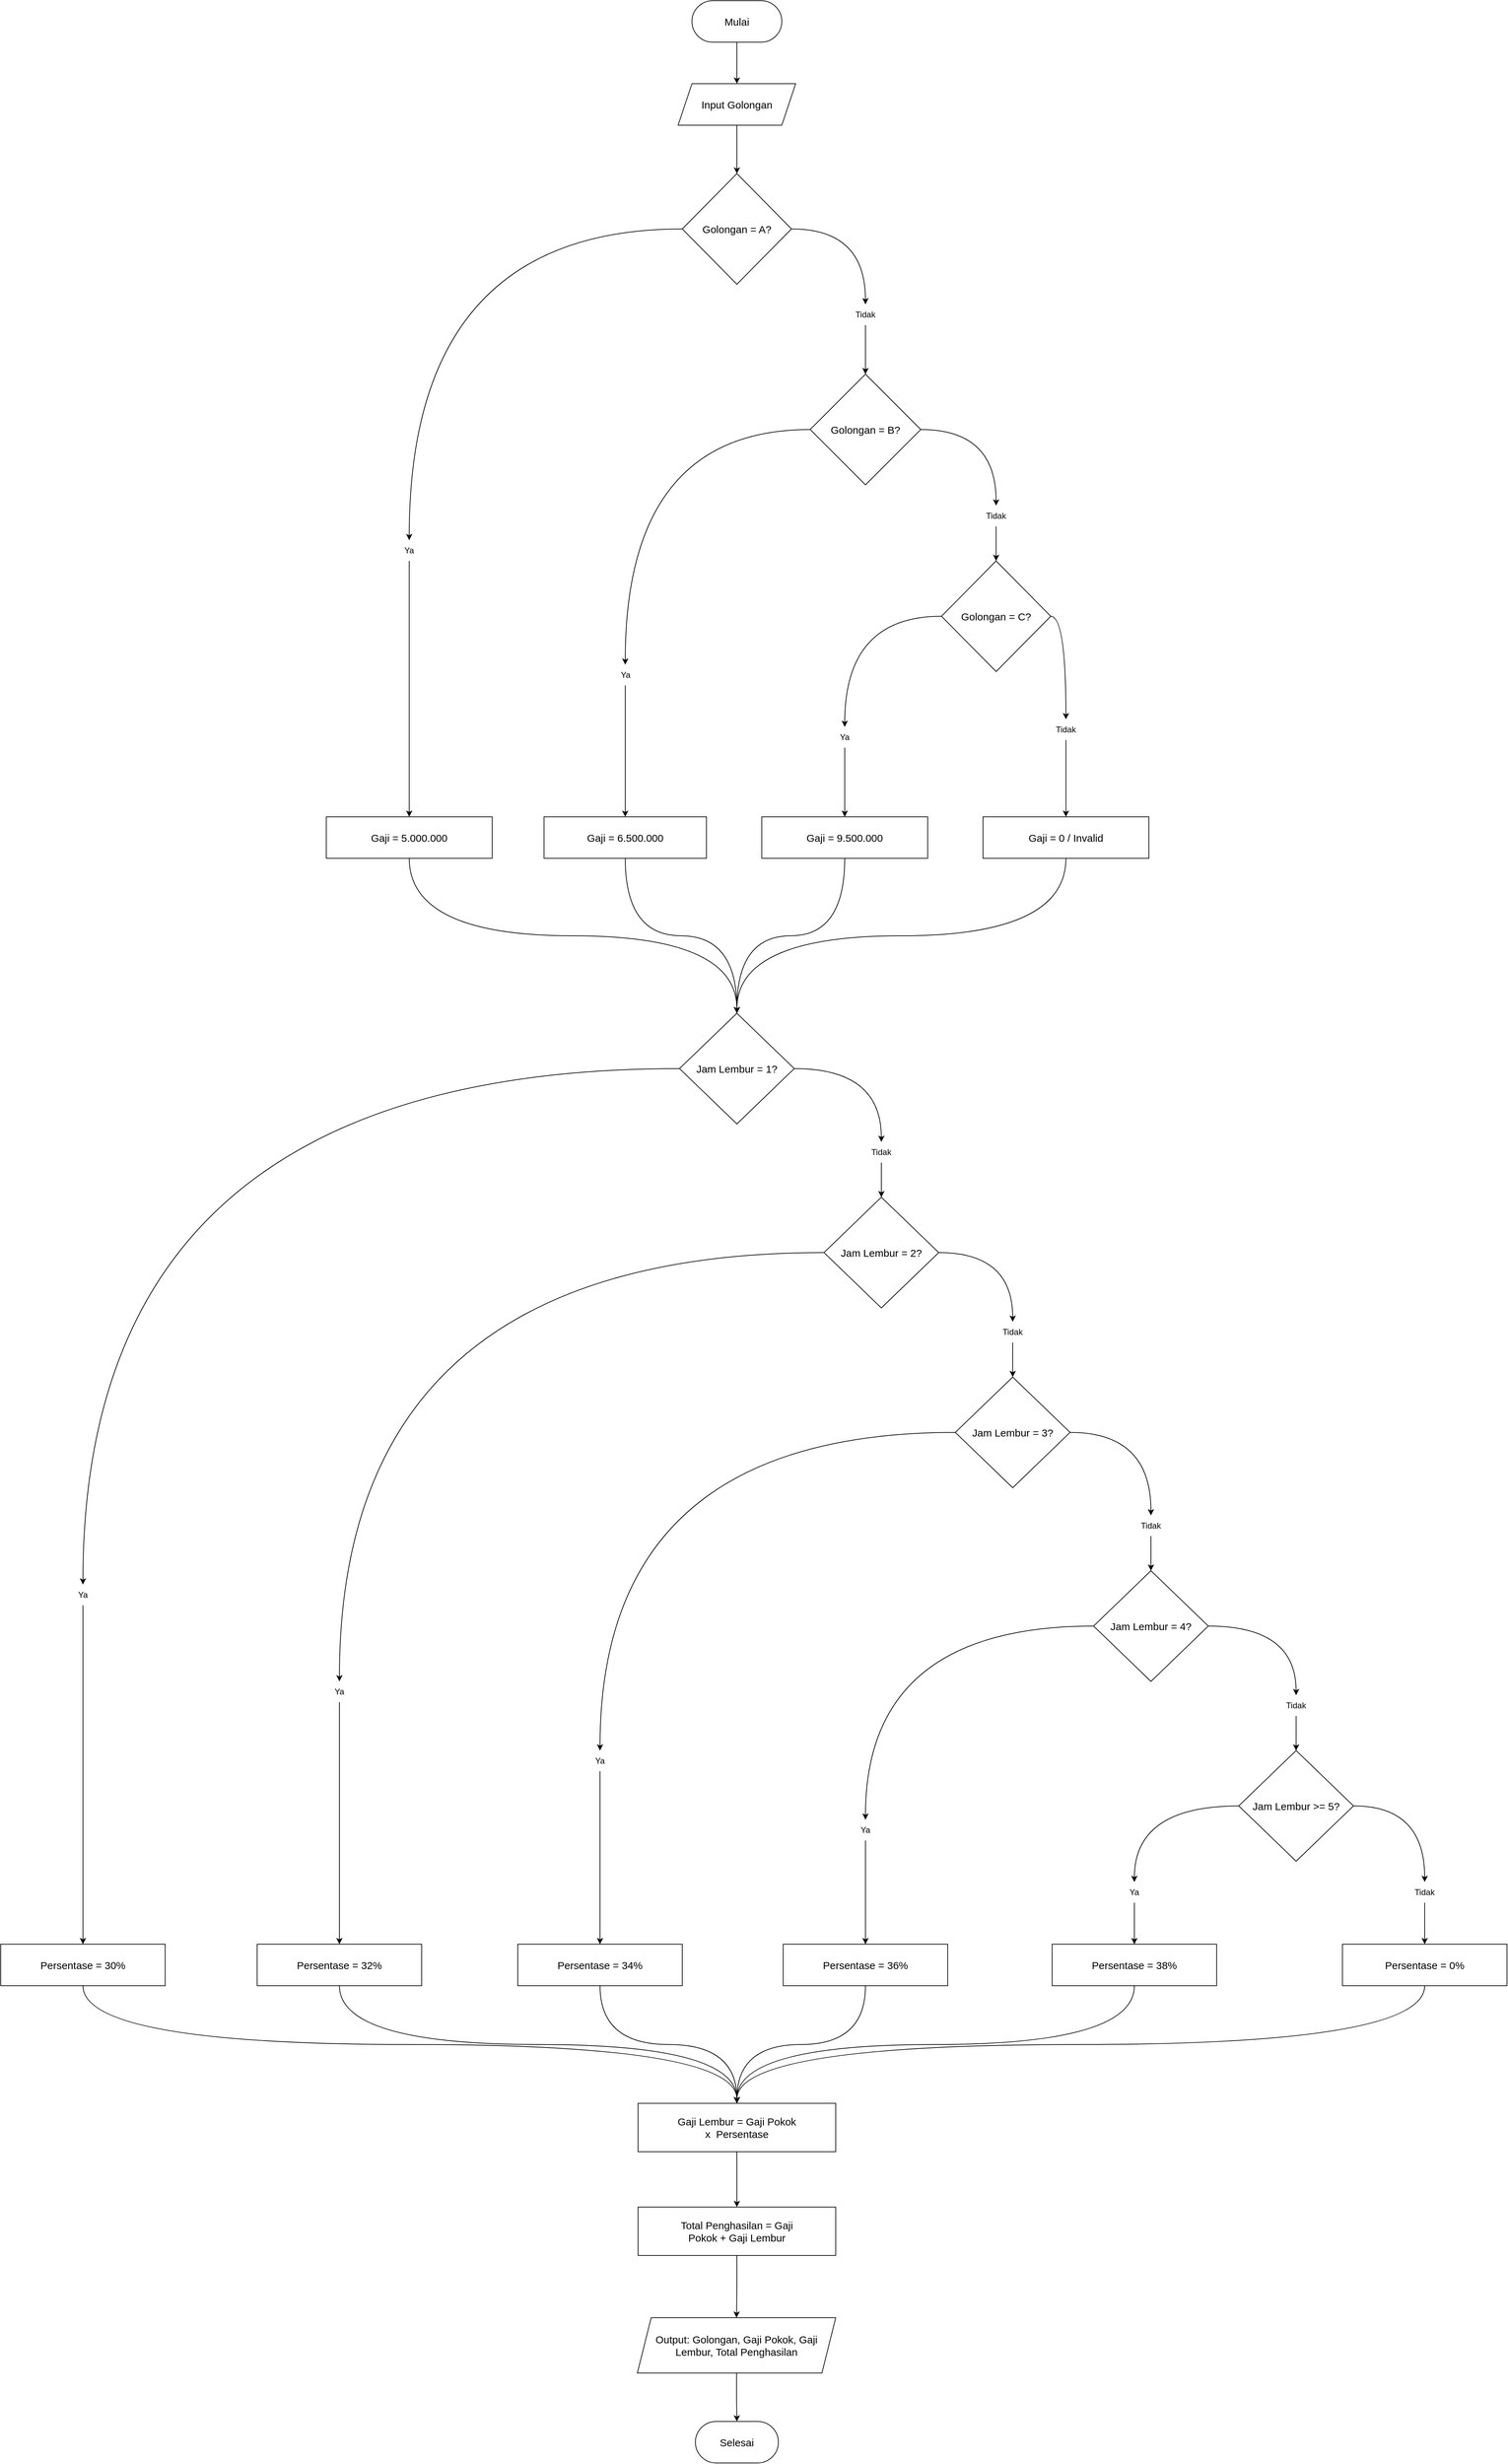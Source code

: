 <mxfile version="28.2.8">
  <diagram name="Page-1" id="UwBWOIQTeAo4LYeOZIxf">
    <mxGraphModel dx="2798" dy="1480" grid="1" gridSize="10" guides="1" tooltips="1" connect="1" arrows="1" fold="1" page="1" pageScale="1" pageWidth="827" pageHeight="1169" math="0" shadow="0">
      <root>
        <mxCell id="0" />
        <mxCell id="1" parent="0" />
        <mxCell id="pyN2dDHNcmE_-hGfzLAD-3" value="&lt;font style=&quot;font-size: 15px;&quot;&gt;Mulai&lt;/font&gt;" style="rounded=1;whiteSpace=wrap;html=1;arcSize=50;" parent="1" vertex="1">
          <mxGeometry x="349" y="130" width="130" height="60" as="geometry" />
        </mxCell>
        <mxCell id="pyN2dDHNcmE_-hGfzLAD-12" value="" style="edgeStyle=orthogonalEdgeStyle;rounded=0;orthogonalLoop=1;jettySize=auto;html=1;" parent="1" source="pyN2dDHNcmE_-hGfzLAD-4" target="pyN2dDHNcmE_-hGfzLAD-11" edge="1">
          <mxGeometry relative="1" as="geometry" />
        </mxCell>
        <mxCell id="pyN2dDHNcmE_-hGfzLAD-4" value="Input Golongan" style="shape=parallelogram;perimeter=parallelogramPerimeter;whiteSpace=wrap;html=1;fixedSize=1;fontSize=15;" parent="1" vertex="1">
          <mxGeometry x="329" y="250" width="170" height="60" as="geometry" />
        </mxCell>
        <mxCell id="pyN2dDHNcmE_-hGfzLAD-7" value="" style="endArrow=classic;html=1;rounded=0;exitX=0.5;exitY=1;exitDx=0;exitDy=0;entryX=0.5;entryY=0;entryDx=0;entryDy=0;" parent="1" source="pyN2dDHNcmE_-hGfzLAD-3" target="pyN2dDHNcmE_-hGfzLAD-4" edge="1">
          <mxGeometry width="50" height="50" relative="1" as="geometry">
            <mxPoint x="330" y="430" as="sourcePoint" />
            <mxPoint x="380" y="380" as="targetPoint" />
          </mxGeometry>
        </mxCell>
        <mxCell id="pyN2dDHNcmE_-hGfzLAD-14" value="" style="edgeStyle=orthogonalEdgeStyle;rounded=0;orthogonalLoop=1;jettySize=auto;html=1;curved=1;" parent="1" source="pyN2dDHNcmE_-hGfzLAD-18" target="pyN2dDHNcmE_-hGfzLAD-13" edge="1">
          <mxGeometry relative="1" as="geometry" />
        </mxCell>
        <mxCell id="pyN2dDHNcmE_-hGfzLAD-23" value="" style="edgeStyle=orthogonalEdgeStyle;rounded=0;orthogonalLoop=1;jettySize=auto;html=1;curved=1;" parent="1" source="pyN2dDHNcmE_-hGfzLAD-106" target="pyN2dDHNcmE_-hGfzLAD-22" edge="1">
          <mxGeometry relative="1" as="geometry" />
        </mxCell>
        <mxCell id="pyN2dDHNcmE_-hGfzLAD-11" value="Golongan = A?" style="rhombus;whiteSpace=wrap;html=1;fontSize=15;" parent="1" vertex="1">
          <mxGeometry x="335" y="380" width="158" height="160" as="geometry" />
        </mxCell>
        <mxCell id="pyN2dDHNcmE_-hGfzLAD-17" value="" style="edgeStyle=orthogonalEdgeStyle;rounded=0;orthogonalLoop=1;jettySize=auto;html=1;curved=1;" parent="1" source="pyN2dDHNcmE_-hGfzLAD-20" target="pyN2dDHNcmE_-hGfzLAD-16" edge="1">
          <mxGeometry relative="1" as="geometry" />
        </mxCell>
        <mxCell id="pyN2dDHNcmE_-hGfzLAD-25" value="" style="edgeStyle=orthogonalEdgeStyle;rounded=0;orthogonalLoop=1;jettySize=auto;html=1;curved=1;" parent="1" source="pyN2dDHNcmE_-hGfzLAD-108" target="pyN2dDHNcmE_-hGfzLAD-24" edge="1">
          <mxGeometry relative="1" as="geometry" />
        </mxCell>
        <mxCell id="pyN2dDHNcmE_-hGfzLAD-13" value="Golongan = B?" style="rhombus;whiteSpace=wrap;html=1;fontSize=15;" parent="1" vertex="1">
          <mxGeometry x="520" y="670" width="160" height="160" as="geometry" />
        </mxCell>
        <mxCell id="pyN2dDHNcmE_-hGfzLAD-27" value="" style="edgeStyle=orthogonalEdgeStyle;rounded=0;orthogonalLoop=1;jettySize=auto;html=1;curved=1;" parent="1" source="pyN2dDHNcmE_-hGfzLAD-110" target="pyN2dDHNcmE_-hGfzLAD-26" edge="1">
          <mxGeometry relative="1" as="geometry" />
        </mxCell>
        <mxCell id="pyN2dDHNcmE_-hGfzLAD-29" value="" style="edgeStyle=orthogonalEdgeStyle;rounded=0;orthogonalLoop=1;jettySize=auto;html=1;curved=1;exitX=0.5;exitY=1;exitDx=0;exitDy=0;" parent="1" source="pyN2dDHNcmE_-hGfzLAD-122" target="pyN2dDHNcmE_-hGfzLAD-28" edge="1">
          <mxGeometry relative="1" as="geometry" />
        </mxCell>
        <mxCell id="pyN2dDHNcmE_-hGfzLAD-16" value="Golongan = C?" style="rhombus;whiteSpace=wrap;html=1;fontSize=15;" parent="1" vertex="1">
          <mxGeometry x="710" y="940" width="158" height="160" as="geometry" />
        </mxCell>
        <mxCell id="pyN2dDHNcmE_-hGfzLAD-19" value="" style="edgeStyle=orthogonalEdgeStyle;rounded=0;orthogonalLoop=1;jettySize=auto;html=1;curved=1;" parent="1" source="pyN2dDHNcmE_-hGfzLAD-11" target="pyN2dDHNcmE_-hGfzLAD-18" edge="1">
          <mxGeometry relative="1" as="geometry">
            <mxPoint x="482" y="440" as="sourcePoint" />
            <mxPoint x="578" y="630" as="targetPoint" />
          </mxGeometry>
        </mxCell>
        <mxCell id="pyN2dDHNcmE_-hGfzLAD-18" value="Tidak" style="text;html=1;align=center;verticalAlign=middle;whiteSpace=wrap;rounded=0;" parent="1" vertex="1">
          <mxGeometry x="570" y="569" width="60" height="30" as="geometry" />
        </mxCell>
        <mxCell id="pyN2dDHNcmE_-hGfzLAD-21" value="" style="edgeStyle=orthogonalEdgeStyle;rounded=0;orthogonalLoop=1;jettySize=auto;html=1;curved=1;" parent="1" source="pyN2dDHNcmE_-hGfzLAD-13" target="pyN2dDHNcmE_-hGfzLAD-20" edge="1">
          <mxGeometry relative="1" as="geometry">
            <mxPoint x="646" y="700" as="sourcePoint" />
            <mxPoint x="738" y="810" as="targetPoint" />
          </mxGeometry>
        </mxCell>
        <mxCell id="pyN2dDHNcmE_-hGfzLAD-20" value="Tidak" style="text;html=1;align=center;verticalAlign=middle;whiteSpace=wrap;rounded=0;" parent="1" vertex="1">
          <mxGeometry x="759" y="860" width="60" height="30" as="geometry" />
        </mxCell>
        <mxCell id="pyN2dDHNcmE_-hGfzLAD-22" value="Gaji = 5.000.000" style="whiteSpace=wrap;html=1;fontSize=15;" parent="1" vertex="1">
          <mxGeometry x="-180" y="1310" width="240" height="60" as="geometry" />
        </mxCell>
        <mxCell id="pyN2dDHNcmE_-hGfzLAD-42" value="" style="edgeStyle=orthogonalEdgeStyle;rounded=0;orthogonalLoop=1;jettySize=auto;html=1;curved=1;exitX=0.5;exitY=1;exitDx=0;exitDy=0;entryX=0.5;entryY=0;entryDx=0;entryDy=0;" parent="1" source="pyN2dDHNcmE_-hGfzLAD-24" target="pyN2dDHNcmE_-hGfzLAD-48" edge="1">
          <mxGeometry relative="1" as="geometry">
            <mxPoint x="404.144" y="1578.2" as="targetPoint" />
          </mxGeometry>
        </mxCell>
        <mxCell id="pyN2dDHNcmE_-hGfzLAD-24" value="Gaji = 6.500.000" style="whiteSpace=wrap;html=1;fontSize=15;" parent="1" vertex="1">
          <mxGeometry x="135" y="1310" width="235" height="60" as="geometry" />
        </mxCell>
        <mxCell id="pyN2dDHNcmE_-hGfzLAD-37" value="" style="edgeStyle=orthogonalEdgeStyle;rounded=0;orthogonalLoop=1;jettySize=auto;html=1;curved=1;exitX=0.5;exitY=1;exitDx=0;exitDy=0;entryX=0.5;entryY=0;entryDx=0;entryDy=0;" parent="1" source="pyN2dDHNcmE_-hGfzLAD-26" target="pyN2dDHNcmE_-hGfzLAD-48" edge="1">
          <mxGeometry relative="1" as="geometry">
            <mxPoint x="434.944" y="1577.66" as="targetPoint" />
          </mxGeometry>
        </mxCell>
        <mxCell id="pyN2dDHNcmE_-hGfzLAD-26" value="Gaji = 9.500.000" style="whiteSpace=wrap;html=1;fontSize=15;" parent="1" vertex="1">
          <mxGeometry x="450" y="1310" width="240" height="60" as="geometry" />
        </mxCell>
        <mxCell id="pyN2dDHNcmE_-hGfzLAD-44" value="" style="edgeStyle=orthogonalEdgeStyle;rounded=0;orthogonalLoop=1;jettySize=auto;html=1;curved=1;entryX=0.5;entryY=0;entryDx=0;entryDy=0;exitX=0.5;exitY=1;exitDx=0;exitDy=0;" parent="1" source="pyN2dDHNcmE_-hGfzLAD-28" target="pyN2dDHNcmE_-hGfzLAD-48" edge="1">
          <mxGeometry relative="1" as="geometry">
            <mxPoint x="472.256" y="1578.32" as="targetPoint" />
          </mxGeometry>
        </mxCell>
        <mxCell id="pyN2dDHNcmE_-hGfzLAD-28" value="Gaji = 0 / Invalid" style="whiteSpace=wrap;html=1;fontSize=15;" parent="1" vertex="1">
          <mxGeometry x="770" y="1310" width="240" height="60" as="geometry" />
        </mxCell>
        <mxCell id="pyN2dDHNcmE_-hGfzLAD-34" value="" style="edgeStyle=orthogonalEdgeStyle;rounded=0;orthogonalLoop=1;jettySize=auto;html=1;curved=1;exitX=0.5;exitY=1;exitDx=0;exitDy=0;" parent="1" source="pyN2dDHNcmE_-hGfzLAD-22" target="pyN2dDHNcmE_-hGfzLAD-48" edge="1">
          <mxGeometry relative="1" as="geometry">
            <mxPoint y="1180" as="sourcePoint" />
            <mxPoint x="370" y="1580.0" as="targetPoint" />
          </mxGeometry>
        </mxCell>
        <mxCell id="pyN2dDHNcmE_-hGfzLAD-50" value="" style="edgeStyle=orthogonalEdgeStyle;rounded=0;orthogonalLoop=1;jettySize=auto;html=1;curved=1;" parent="1" source="pyN2dDHNcmE_-hGfzLAD-124" target="pyN2dDHNcmE_-hGfzLAD-49" edge="1">
          <mxGeometry relative="1" as="geometry" />
        </mxCell>
        <mxCell id="pyN2dDHNcmE_-hGfzLAD-59" value="" style="edgeStyle=orthogonalEdgeStyle;rounded=0;orthogonalLoop=1;jettySize=auto;html=1;curved=1;" parent="1" source="pyN2dDHNcmE_-hGfzLAD-112" target="pyN2dDHNcmE_-hGfzLAD-58" edge="1">
          <mxGeometry relative="1" as="geometry" />
        </mxCell>
        <mxCell id="pyN2dDHNcmE_-hGfzLAD-48" value="&lt;font&gt;Jam Lembur = 1?&lt;/font&gt;" style="rhombus;whiteSpace=wrap;html=1;fontSize=15;" parent="1" vertex="1">
          <mxGeometry x="331" y="1594" width="166" height="160" as="geometry" />
        </mxCell>
        <mxCell id="pyN2dDHNcmE_-hGfzLAD-52" value="" style="edgeStyle=orthogonalEdgeStyle;rounded=0;orthogonalLoop=1;jettySize=auto;html=1;curved=1;" parent="1" source="pyN2dDHNcmE_-hGfzLAD-126" target="pyN2dDHNcmE_-hGfzLAD-51" edge="1">
          <mxGeometry relative="1" as="geometry" />
        </mxCell>
        <mxCell id="pyN2dDHNcmE_-hGfzLAD-68" value="" style="edgeStyle=orthogonalEdgeStyle;rounded=0;orthogonalLoop=1;jettySize=auto;html=1;curved=1;" parent="1" source="pyN2dDHNcmE_-hGfzLAD-114" target="pyN2dDHNcmE_-hGfzLAD-62" edge="1">
          <mxGeometry relative="1" as="geometry">
            <mxPoint x="370" y="1960" as="targetPoint" />
          </mxGeometry>
        </mxCell>
        <mxCell id="pyN2dDHNcmE_-hGfzLAD-49" value="&lt;font&gt;Jam Lembur = 2?&lt;/font&gt;" style="rhombus;whiteSpace=wrap;html=1;fontSize=15;" parent="1" vertex="1">
          <mxGeometry x="540" y="1860" width="166" height="160" as="geometry" />
        </mxCell>
        <mxCell id="pyN2dDHNcmE_-hGfzLAD-54" value="" style="edgeStyle=orthogonalEdgeStyle;rounded=0;orthogonalLoop=1;jettySize=auto;html=1;curved=1;" parent="1" source="pyN2dDHNcmE_-hGfzLAD-128" target="pyN2dDHNcmE_-hGfzLAD-53" edge="1">
          <mxGeometry relative="1" as="geometry" />
        </mxCell>
        <mxCell id="pyN2dDHNcmE_-hGfzLAD-70" value="" style="edgeStyle=orthogonalEdgeStyle;rounded=0;orthogonalLoop=1;jettySize=auto;html=1;curved=1;entryX=0.5;entryY=0;entryDx=0;entryDy=0;" parent="1" source="pyN2dDHNcmE_-hGfzLAD-116" target="pyN2dDHNcmE_-hGfzLAD-63" edge="1">
          <mxGeometry relative="1" as="geometry">
            <mxPoint x="567.0" y="2200" as="targetPoint" />
          </mxGeometry>
        </mxCell>
        <mxCell id="pyN2dDHNcmE_-hGfzLAD-51" value="&lt;font&gt;Jam Lembur = 3?&lt;/font&gt;" style="rhombus;whiteSpace=wrap;html=1;fontSize=15;" parent="1" vertex="1">
          <mxGeometry x="730" y="2120" width="166" height="160" as="geometry" />
        </mxCell>
        <mxCell id="pyN2dDHNcmE_-hGfzLAD-57" value="" style="edgeStyle=orthogonalEdgeStyle;rounded=0;orthogonalLoop=1;jettySize=auto;html=1;curved=1;" parent="1" source="pyN2dDHNcmE_-hGfzLAD-130" target="pyN2dDHNcmE_-hGfzLAD-56" edge="1">
          <mxGeometry relative="1" as="geometry" />
        </mxCell>
        <mxCell id="pyN2dDHNcmE_-hGfzLAD-72" value="" style="edgeStyle=orthogonalEdgeStyle;rounded=0;orthogonalLoop=1;jettySize=auto;html=1;curved=1;entryX=0.5;entryY=0;entryDx=0;entryDy=0;" parent="1" source="pyN2dDHNcmE_-hGfzLAD-118" target="pyN2dDHNcmE_-hGfzLAD-64" edge="1">
          <mxGeometry relative="1" as="geometry">
            <mxPoint x="767.0" y="2480" as="targetPoint" />
          </mxGeometry>
        </mxCell>
        <mxCell id="pyN2dDHNcmE_-hGfzLAD-53" value="&lt;font&gt;Jam Lembur = 4?&lt;/font&gt;" style="rhombus;whiteSpace=wrap;html=1;fontSize=15;" parent="1" vertex="1">
          <mxGeometry x="930" y="2400" width="166" height="160" as="geometry" />
        </mxCell>
        <mxCell id="pyN2dDHNcmE_-hGfzLAD-74" value="" style="edgeStyle=orthogonalEdgeStyle;rounded=0;orthogonalLoop=1;jettySize=auto;html=1;curved=1;entryX=0.5;entryY=0;entryDx=0;entryDy=0;" parent="1" source="pyN2dDHNcmE_-hGfzLAD-120" target="pyN2dDHNcmE_-hGfzLAD-65" edge="1">
          <mxGeometry relative="1" as="geometry">
            <mxPoint x="977" y="2740" as="targetPoint" />
          </mxGeometry>
        </mxCell>
        <mxCell id="pyN2dDHNcmE_-hGfzLAD-76" value="" style="edgeStyle=orthogonalEdgeStyle;rounded=0;orthogonalLoop=1;jettySize=auto;html=1;curved=1;entryX=0.5;entryY=0;entryDx=0;entryDy=0;exitX=0.5;exitY=1;exitDx=0;exitDy=0;" parent="1" source="pyN2dDHNcmE_-hGfzLAD-132" target="pyN2dDHNcmE_-hGfzLAD-66" edge="1">
          <mxGeometry relative="1" as="geometry">
            <mxPoint x="1469" y="2740" as="targetPoint" />
          </mxGeometry>
        </mxCell>
        <mxCell id="pyN2dDHNcmE_-hGfzLAD-56" value="&lt;font&gt;Jam Lembur &amp;gt;= 5?&lt;/font&gt;" style="rhombus;whiteSpace=wrap;html=1;fontSize=15;" parent="1" vertex="1">
          <mxGeometry x="1140" y="2660" width="166" height="160" as="geometry" />
        </mxCell>
        <mxCell id="pyN2dDHNcmE_-hGfzLAD-79" value="" style="edgeStyle=orthogonalEdgeStyle;rounded=0;orthogonalLoop=1;jettySize=auto;html=1;curved=1;entryX=0.5;entryY=0;entryDx=0;entryDy=0;exitX=0.5;exitY=1;exitDx=0;exitDy=0;" parent="1" source="pyN2dDHNcmE_-hGfzLAD-58" target="pyN2dDHNcmE_-hGfzLAD-77" edge="1">
          <mxGeometry relative="1" as="geometry">
            <mxPoint x="-451" y="3110" as="targetPoint" />
          </mxGeometry>
        </mxCell>
        <mxCell id="pyN2dDHNcmE_-hGfzLAD-58" value="Persentase = 30%" style="whiteSpace=wrap;html=1;fontSize=15;" parent="1" vertex="1">
          <mxGeometry x="-651" y="2940" width="238" height="60" as="geometry" />
        </mxCell>
        <mxCell id="pyN2dDHNcmE_-hGfzLAD-83" value="" style="edgeStyle=orthogonalEdgeStyle;rounded=0;orthogonalLoop=1;jettySize=auto;html=1;curved=1;entryX=0.5;entryY=0;entryDx=0;entryDy=0;exitX=0.5;exitY=1;exitDx=0;exitDy=0;" parent="1" source="pyN2dDHNcmE_-hGfzLAD-62" target="pyN2dDHNcmE_-hGfzLAD-77" edge="1">
          <mxGeometry relative="1" as="geometry">
            <mxPoint x="-91" y="3110" as="targetPoint" />
          </mxGeometry>
        </mxCell>
        <mxCell id="pyN2dDHNcmE_-hGfzLAD-62" value="Persentase = 32%" style="whiteSpace=wrap;html=1;fontSize=15;" parent="1" vertex="1">
          <mxGeometry x="-280" y="2940" width="238" height="60" as="geometry" />
        </mxCell>
        <mxCell id="pyN2dDHNcmE_-hGfzLAD-85" value="" style="edgeStyle=orthogonalEdgeStyle;rounded=0;orthogonalLoop=1;jettySize=auto;html=1;curved=1;entryX=0.5;entryY=0;entryDx=0;entryDy=0;" parent="1" source="pyN2dDHNcmE_-hGfzLAD-63" target="pyN2dDHNcmE_-hGfzLAD-77" edge="1">
          <mxGeometry relative="1" as="geometry">
            <mxPoint x="269" y="3110" as="targetPoint" />
          </mxGeometry>
        </mxCell>
        <mxCell id="pyN2dDHNcmE_-hGfzLAD-63" value="Persentase = 34%" style="whiteSpace=wrap;html=1;fontSize=15;" parent="1" vertex="1">
          <mxGeometry x="97" y="2940" width="238" height="60" as="geometry" />
        </mxCell>
        <mxCell id="pyN2dDHNcmE_-hGfzLAD-87" value="" style="edgeStyle=orthogonalEdgeStyle;rounded=0;orthogonalLoop=1;jettySize=auto;html=1;curved=1;entryX=0.5;entryY=0;entryDx=0;entryDy=0;" parent="1" source="pyN2dDHNcmE_-hGfzLAD-64" target="pyN2dDHNcmE_-hGfzLAD-77" edge="1">
          <mxGeometry relative="1" as="geometry">
            <mxPoint x="651" y="3110" as="targetPoint" />
          </mxGeometry>
        </mxCell>
        <mxCell id="pyN2dDHNcmE_-hGfzLAD-64" value="Persentase = 36%" style="whiteSpace=wrap;html=1;fontSize=15;" parent="1" vertex="1">
          <mxGeometry x="481" y="2940" width="238" height="60" as="geometry" />
        </mxCell>
        <mxCell id="pyN2dDHNcmE_-hGfzLAD-89" value="" style="edgeStyle=orthogonalEdgeStyle;rounded=0;orthogonalLoop=1;jettySize=auto;html=1;curved=1;entryX=0.5;entryY=0;entryDx=0;entryDy=0;exitX=0.5;exitY=1;exitDx=0;exitDy=0;" parent="1" source="pyN2dDHNcmE_-hGfzLAD-65" target="pyN2dDHNcmE_-hGfzLAD-77" edge="1">
          <mxGeometry relative="1" as="geometry">
            <mxPoint x="1015" y="3110" as="targetPoint" />
          </mxGeometry>
        </mxCell>
        <mxCell id="pyN2dDHNcmE_-hGfzLAD-65" value="Persentase = 38%" style="whiteSpace=wrap;html=1;fontSize=15;" parent="1" vertex="1">
          <mxGeometry x="870" y="2940" width="238" height="60" as="geometry" />
        </mxCell>
        <mxCell id="pyN2dDHNcmE_-hGfzLAD-91" value="" style="edgeStyle=orthogonalEdgeStyle;rounded=0;orthogonalLoop=1;jettySize=auto;html=1;curved=1;entryX=0.5;entryY=0;entryDx=0;entryDy=0;exitX=0.5;exitY=1;exitDx=0;exitDy=0;" parent="1" source="pyN2dDHNcmE_-hGfzLAD-66" target="pyN2dDHNcmE_-hGfzLAD-77" edge="1">
          <mxGeometry relative="1" as="geometry">
            <mxPoint x="1389" y="3110" as="targetPoint" />
          </mxGeometry>
        </mxCell>
        <mxCell id="pyN2dDHNcmE_-hGfzLAD-66" value="Persentase = 0%" style="whiteSpace=wrap;html=1;fontSize=15;" parent="1" vertex="1">
          <mxGeometry x="1290" y="2940" width="238" height="60" as="geometry" />
        </mxCell>
        <mxCell id="pyN2dDHNcmE_-hGfzLAD-95" value="" style="edgeStyle=orthogonalEdgeStyle;rounded=0;orthogonalLoop=1;jettySize=auto;html=1;" parent="1" source="pyN2dDHNcmE_-hGfzLAD-77" target="pyN2dDHNcmE_-hGfzLAD-94" edge="1">
          <mxGeometry relative="1" as="geometry" />
        </mxCell>
        <mxCell id="pyN2dDHNcmE_-hGfzLAD-77" value="&lt;font style=&quot;font-size: 15px;&quot;&gt;Gaji Lembur = Gaji Pokok&lt;/font&gt;&lt;div&gt;&lt;font style=&quot;font-size: 15px;&quot;&gt;x&amp;nbsp; Persentase&lt;/font&gt;&lt;/div&gt;" style="rounded=0;whiteSpace=wrap;html=1;" parent="1" vertex="1">
          <mxGeometry x="271" y="3170" width="286" height="70" as="geometry" />
        </mxCell>
        <mxCell id="WStjAMLRucy8ODhFkWlN-2" value="" style="edgeStyle=orthogonalEdgeStyle;rounded=0;orthogonalLoop=1;jettySize=auto;html=1;" edge="1" parent="1" source="pyN2dDHNcmE_-hGfzLAD-94" target="WStjAMLRucy8ODhFkWlN-1">
          <mxGeometry relative="1" as="geometry" />
        </mxCell>
        <mxCell id="pyN2dDHNcmE_-hGfzLAD-94" value="&lt;span style=&quot;font-size: 15px;&quot;&gt;Total Penghasilan = Gaji&lt;/span&gt;&lt;div&gt;&lt;span style=&quot;font-size: 15px;&quot;&gt;Pokok + Gaji Lembur&lt;/span&gt;&lt;/div&gt;" style="rounded=0;whiteSpace=wrap;html=1;" parent="1" vertex="1">
          <mxGeometry x="271" y="3320" width="286" height="70" as="geometry" />
        </mxCell>
        <mxCell id="pyN2dDHNcmE_-hGfzLAD-104" value="&lt;font style=&quot;font-size: 15px;&quot;&gt;Selesai&lt;/font&gt;" style="rounded=1;whiteSpace=wrap;html=1;arcSize=50;" parent="1" vertex="1">
          <mxGeometry x="354" y="3630" width="120" height="60" as="geometry" />
        </mxCell>
        <mxCell id="pyN2dDHNcmE_-hGfzLAD-107" value="" style="edgeStyle=orthogonalEdgeStyle;rounded=0;orthogonalLoop=1;jettySize=auto;html=1;curved=1;" parent="1" source="pyN2dDHNcmE_-hGfzLAD-11" target="pyN2dDHNcmE_-hGfzLAD-106" edge="1">
          <mxGeometry relative="1" as="geometry">
            <mxPoint x="335" y="460" as="sourcePoint" />
            <mxPoint x="-60" y="1310" as="targetPoint" />
          </mxGeometry>
        </mxCell>
        <mxCell id="pyN2dDHNcmE_-hGfzLAD-106" value="Ya" style="text;html=1;align=center;verticalAlign=middle;whiteSpace=wrap;rounded=0;" parent="1" vertex="1">
          <mxGeometry x="-90" y="910" width="60" height="30" as="geometry" />
        </mxCell>
        <mxCell id="pyN2dDHNcmE_-hGfzLAD-109" value="" style="edgeStyle=orthogonalEdgeStyle;rounded=0;orthogonalLoop=1;jettySize=auto;html=1;curved=1;" parent="1" source="pyN2dDHNcmE_-hGfzLAD-13" target="pyN2dDHNcmE_-hGfzLAD-108" edge="1">
          <mxGeometry relative="1" as="geometry">
            <mxPoint x="520" y="750" as="sourcePoint" />
            <mxPoint x="253" y="1310" as="targetPoint" />
          </mxGeometry>
        </mxCell>
        <mxCell id="pyN2dDHNcmE_-hGfzLAD-108" value="Ya" style="text;html=1;align=center;verticalAlign=middle;whiteSpace=wrap;rounded=0;" parent="1" vertex="1">
          <mxGeometry x="222.5" y="1090" width="60" height="30" as="geometry" />
        </mxCell>
        <mxCell id="pyN2dDHNcmE_-hGfzLAD-111" value="" style="edgeStyle=orthogonalEdgeStyle;rounded=0;orthogonalLoop=1;jettySize=auto;html=1;curved=1;" parent="1" source="pyN2dDHNcmE_-hGfzLAD-16" target="pyN2dDHNcmE_-hGfzLAD-110" edge="1">
          <mxGeometry relative="1" as="geometry">
            <mxPoint x="710" y="1020" as="sourcePoint" />
            <mxPoint x="570" y="1310" as="targetPoint" />
          </mxGeometry>
        </mxCell>
        <mxCell id="pyN2dDHNcmE_-hGfzLAD-110" value="Ya" style="text;html=1;align=center;verticalAlign=middle;whiteSpace=wrap;rounded=0;" parent="1" vertex="1">
          <mxGeometry x="540" y="1180" width="60" height="30" as="geometry" />
        </mxCell>
        <mxCell id="pyN2dDHNcmE_-hGfzLAD-113" value="" style="edgeStyle=orthogonalEdgeStyle;rounded=0;orthogonalLoop=1;jettySize=auto;html=1;curved=1;" parent="1" source="pyN2dDHNcmE_-hGfzLAD-48" target="pyN2dDHNcmE_-hGfzLAD-112" edge="1">
          <mxGeometry relative="1" as="geometry">
            <mxPoint x="331" y="1674" as="sourcePoint" />
            <mxPoint x="-532" y="2940" as="targetPoint" />
          </mxGeometry>
        </mxCell>
        <mxCell id="pyN2dDHNcmE_-hGfzLAD-112" value="Ya" style="text;html=1;align=center;verticalAlign=middle;whiteSpace=wrap;rounded=0;" parent="1" vertex="1">
          <mxGeometry x="-562" y="2420" width="60" height="30" as="geometry" />
        </mxCell>
        <mxCell id="pyN2dDHNcmE_-hGfzLAD-115" value="" style="edgeStyle=orthogonalEdgeStyle;rounded=0;orthogonalLoop=1;jettySize=auto;html=1;curved=1;" parent="1" source="pyN2dDHNcmE_-hGfzLAD-49" target="pyN2dDHNcmE_-hGfzLAD-114" edge="1">
          <mxGeometry relative="1" as="geometry">
            <mxPoint x="540" y="1940" as="sourcePoint" />
            <mxPoint x="-161" y="2940" as="targetPoint" />
          </mxGeometry>
        </mxCell>
        <mxCell id="pyN2dDHNcmE_-hGfzLAD-114" value="Ya" style="text;html=1;align=center;verticalAlign=middle;whiteSpace=wrap;rounded=0;" parent="1" vertex="1">
          <mxGeometry x="-191" y="2560" width="60" height="30" as="geometry" />
        </mxCell>
        <mxCell id="pyN2dDHNcmE_-hGfzLAD-117" value="" style="edgeStyle=orthogonalEdgeStyle;rounded=0;orthogonalLoop=1;jettySize=auto;html=1;curved=1;entryX=0.5;entryY=0;entryDx=0;entryDy=0;" parent="1" source="pyN2dDHNcmE_-hGfzLAD-51" target="pyN2dDHNcmE_-hGfzLAD-116" edge="1">
          <mxGeometry relative="1" as="geometry">
            <mxPoint x="730" y="2200" as="sourcePoint" />
            <mxPoint x="216" y="2940" as="targetPoint" />
          </mxGeometry>
        </mxCell>
        <mxCell id="pyN2dDHNcmE_-hGfzLAD-116" value="Ya" style="text;html=1;align=center;verticalAlign=middle;whiteSpace=wrap;rounded=0;" parent="1" vertex="1">
          <mxGeometry x="186" y="2660" width="60" height="30" as="geometry" />
        </mxCell>
        <mxCell id="pyN2dDHNcmE_-hGfzLAD-119" value="" style="edgeStyle=orthogonalEdgeStyle;rounded=0;orthogonalLoop=1;jettySize=auto;html=1;curved=1;entryX=0.5;entryY=0;entryDx=0;entryDy=0;" parent="1" source="pyN2dDHNcmE_-hGfzLAD-53" target="pyN2dDHNcmE_-hGfzLAD-118" edge="1">
          <mxGeometry relative="1" as="geometry">
            <mxPoint x="930" y="2480" as="sourcePoint" />
            <mxPoint x="600" y="2940" as="targetPoint" />
          </mxGeometry>
        </mxCell>
        <mxCell id="pyN2dDHNcmE_-hGfzLAD-118" value="Ya" style="text;html=1;align=center;verticalAlign=middle;whiteSpace=wrap;rounded=0;" parent="1" vertex="1">
          <mxGeometry x="570" y="2760" width="60" height="30" as="geometry" />
        </mxCell>
        <mxCell id="pyN2dDHNcmE_-hGfzLAD-121" value="" style="edgeStyle=orthogonalEdgeStyle;rounded=0;orthogonalLoop=1;jettySize=auto;html=1;curved=1;entryX=0.5;entryY=0;entryDx=0;entryDy=0;" parent="1" source="pyN2dDHNcmE_-hGfzLAD-56" target="pyN2dDHNcmE_-hGfzLAD-120" edge="1">
          <mxGeometry relative="1" as="geometry">
            <mxPoint x="1140" y="2740" as="sourcePoint" />
            <mxPoint x="989" y="2940" as="targetPoint" />
          </mxGeometry>
        </mxCell>
        <mxCell id="pyN2dDHNcmE_-hGfzLAD-120" value="Ya" style="text;html=1;align=center;verticalAlign=middle;whiteSpace=wrap;rounded=0;" parent="1" vertex="1">
          <mxGeometry x="959" y="2850" width="60" height="30" as="geometry" />
        </mxCell>
        <mxCell id="pyN2dDHNcmE_-hGfzLAD-123" value="" style="edgeStyle=orthogonalEdgeStyle;rounded=0;orthogonalLoop=1;jettySize=auto;html=1;curved=1;exitX=1;exitY=0.5;exitDx=0;exitDy=0;" parent="1" source="pyN2dDHNcmE_-hGfzLAD-16" target="pyN2dDHNcmE_-hGfzLAD-122" edge="1">
          <mxGeometry relative="1" as="geometry">
            <mxPoint x="868" y="1020" as="sourcePoint" />
            <mxPoint x="890" y="1310" as="targetPoint" />
          </mxGeometry>
        </mxCell>
        <mxCell id="pyN2dDHNcmE_-hGfzLAD-122" value="Tidak" style="text;html=1;align=center;verticalAlign=middle;whiteSpace=wrap;rounded=0;" parent="1" vertex="1">
          <mxGeometry x="860" y="1169" width="60" height="30" as="geometry" />
        </mxCell>
        <mxCell id="pyN2dDHNcmE_-hGfzLAD-125" value="" style="edgeStyle=orthogonalEdgeStyle;rounded=0;orthogonalLoop=1;jettySize=auto;html=1;curved=1;" parent="1" source="pyN2dDHNcmE_-hGfzLAD-48" target="pyN2dDHNcmE_-hGfzLAD-124" edge="1">
          <mxGeometry relative="1" as="geometry">
            <mxPoint x="497" y="1674" as="sourcePoint" />
            <mxPoint x="623" y="1860" as="targetPoint" />
          </mxGeometry>
        </mxCell>
        <mxCell id="pyN2dDHNcmE_-hGfzLAD-124" value="Tidak" style="text;html=1;align=center;verticalAlign=middle;whiteSpace=wrap;rounded=0;" parent="1" vertex="1">
          <mxGeometry x="593" y="1780" width="60" height="30" as="geometry" />
        </mxCell>
        <mxCell id="pyN2dDHNcmE_-hGfzLAD-127" value="" style="edgeStyle=orthogonalEdgeStyle;rounded=0;orthogonalLoop=1;jettySize=auto;html=1;curved=1;" parent="1" source="pyN2dDHNcmE_-hGfzLAD-49" target="pyN2dDHNcmE_-hGfzLAD-126" edge="1">
          <mxGeometry relative="1" as="geometry">
            <mxPoint x="706" y="1940" as="sourcePoint" />
            <mxPoint x="813" y="2120" as="targetPoint" />
          </mxGeometry>
        </mxCell>
        <mxCell id="pyN2dDHNcmE_-hGfzLAD-126" value="Tidak" style="text;html=1;align=center;verticalAlign=middle;whiteSpace=wrap;rounded=0;" parent="1" vertex="1">
          <mxGeometry x="783" y="2040" width="60" height="30" as="geometry" />
        </mxCell>
        <mxCell id="pyN2dDHNcmE_-hGfzLAD-129" value="" style="edgeStyle=orthogonalEdgeStyle;rounded=0;orthogonalLoop=1;jettySize=auto;html=1;curved=1;" parent="1" source="pyN2dDHNcmE_-hGfzLAD-51" target="pyN2dDHNcmE_-hGfzLAD-128" edge="1">
          <mxGeometry relative="1" as="geometry">
            <mxPoint x="896" y="2200" as="sourcePoint" />
            <mxPoint x="1013" y="2400" as="targetPoint" />
          </mxGeometry>
        </mxCell>
        <mxCell id="pyN2dDHNcmE_-hGfzLAD-128" value="Tidak" style="text;html=1;align=center;verticalAlign=middle;whiteSpace=wrap;rounded=0;" parent="1" vertex="1">
          <mxGeometry x="983" y="2320" width="60" height="30" as="geometry" />
        </mxCell>
        <mxCell id="pyN2dDHNcmE_-hGfzLAD-131" value="" style="edgeStyle=orthogonalEdgeStyle;rounded=0;orthogonalLoop=1;jettySize=auto;html=1;curved=1;" parent="1" source="pyN2dDHNcmE_-hGfzLAD-53" target="pyN2dDHNcmE_-hGfzLAD-130" edge="1">
          <mxGeometry relative="1" as="geometry">
            <mxPoint x="1096" y="2480" as="sourcePoint" />
            <mxPoint x="1223" y="2660" as="targetPoint" />
          </mxGeometry>
        </mxCell>
        <mxCell id="pyN2dDHNcmE_-hGfzLAD-130" value="Tidak" style="text;html=1;align=center;verticalAlign=middle;whiteSpace=wrap;rounded=0;" parent="1" vertex="1">
          <mxGeometry x="1193" y="2580" width="60" height="30" as="geometry" />
        </mxCell>
        <mxCell id="pyN2dDHNcmE_-hGfzLAD-133" value="" style="edgeStyle=orthogonalEdgeStyle;rounded=0;orthogonalLoop=1;jettySize=auto;html=1;curved=1;entryX=0.5;entryY=0;entryDx=0;entryDy=0;exitX=1;exitY=0.5;exitDx=0;exitDy=0;" parent="1" source="pyN2dDHNcmE_-hGfzLAD-56" target="pyN2dDHNcmE_-hGfzLAD-132" edge="1">
          <mxGeometry relative="1" as="geometry">
            <mxPoint x="1306" y="2740" as="sourcePoint" />
            <mxPoint x="1409" y="2940" as="targetPoint" />
          </mxGeometry>
        </mxCell>
        <mxCell id="pyN2dDHNcmE_-hGfzLAD-132" value="Tidak" style="text;html=1;align=center;verticalAlign=middle;whiteSpace=wrap;rounded=0;" parent="1" vertex="1">
          <mxGeometry x="1379" y="2850" width="60" height="30" as="geometry" />
        </mxCell>
        <mxCell id="WStjAMLRucy8ODhFkWlN-3" value="" style="edgeStyle=orthogonalEdgeStyle;rounded=0;orthogonalLoop=1;jettySize=auto;html=1;" edge="1" parent="1" source="WStjAMLRucy8ODhFkWlN-1" target="pyN2dDHNcmE_-hGfzLAD-104">
          <mxGeometry relative="1" as="geometry" />
        </mxCell>
        <mxCell id="WStjAMLRucy8ODhFkWlN-1" value="&lt;font style=&quot;font-size: 15px;&quot;&gt;Output: Golongan, Gaji Pokok, Gaji Lembur, Total Penghasilan&lt;/font&gt;" style="shape=parallelogram;perimeter=parallelogramPerimeter;whiteSpace=wrap;html=1;fixedSize=1;" vertex="1" parent="1">
          <mxGeometry x="270" y="3480" width="287" height="80" as="geometry" />
        </mxCell>
      </root>
    </mxGraphModel>
  </diagram>
</mxfile>
